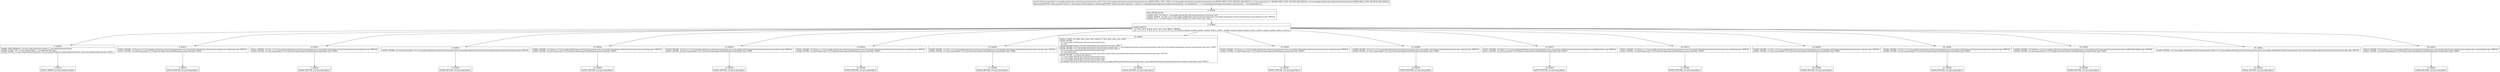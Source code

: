 digraph "CFG forcom.google.android.gms.internal.measurement.zzec.zza(Lcom\/google\/android\/gms\/internal\/measurement\/zzig;Ljava\/lang\/Class;Lcom\/google\/android\/gms\/internal\/measurement\/zzel;)Ljava\/lang\/Object;" {
Node_0 [shape=record,label="{0\:\ 0x0000|MTH_ENTER_BLOCK\l|0x0000: SGET  (r0 I:int[]) =  com.google.android.gms.internal.measurement.zzef.zzaee int[] \l0x0002: INVOKE  (r2 I:int) = (r2 I:com.google.android.gms.internal.measurement.zzig) com.google.android.gms.internal.measurement.zzig.ordinal():int type: VIRTUAL \l0x0006: AGET  (r2 I:?[int, float]) = (r0 I:?[int, float][]), (r2 I:?[int, short, byte, char]) \l}"];
Node_1 [shape=record,label="{1\:\ 0x0008|0x0008: SWITCH  \l  (r2 I:?[int, float, boolean, short, byte, char, OBJECT, ARRAY])\l k:[1, 2, 3, 4, 5, 6, 7, 8, 9, 10, 11, 12, 13, 14, 15, 16, 17] t:[0x00a3, 0x009e, 0x0095, 0x008c, 0x0083, 0x007a, 0x0071, 0x0068, 0x005f, 0x004e, 0x0045, 0x003c, 0x0033, 0x002a, 0x0025, 0x001c, 0x0013] \l}"];
Node_2 [shape=record,label="{2\:\ 0x000b|0x000b: NEW_INSTANCE  (r2 I:java.lang.RuntimeException) =  java.lang.RuntimeException \l0x000d: CONST_STR  (r3 I:java.lang.String) =  \"unsupported field type.\" \l0x000f: INVOKE  (r2 I:java.lang.RuntimeException), (r3 I:java.lang.String) java.lang.RuntimeException.\<init\>(java.lang.String):void type: DIRECT \l}"];
Node_3 [shape=record,label="{3\:\ 0x0012|0x0012: THROW  (r2 I:java.lang.Throwable) \l}"];
Node_4 [shape=record,label="{4\:\ 0x0013|0x0013: INVOKE  (r2 I:long) = (r1 I:com.google.android.gms.internal.measurement.zzec) com.google.android.gms.internal.measurement.zzec.zzsh():long type: VIRTUAL \l0x0017: INVOKE  (r2 I:java.lang.Long) = (r2 I:long) java.lang.Long.valueOf(long):java.lang.Long type: STATIC \l}"];
Node_5 [shape=record,label="{5\:\ 0x001b|0x001b: RETURN  (r2 I:java.lang.Object) \l}"];
Node_6 [shape=record,label="{6\:\ 0x001c|0x001c: INVOKE  (r2 I:int) = (r1 I:com.google.android.gms.internal.measurement.zzec) com.google.android.gms.internal.measurement.zzec.zzsp():int type: VIRTUAL \l0x0020: INVOKE  (r2 I:java.lang.Integer) = (r2 I:int) java.lang.Integer.valueOf(int):java.lang.Integer type: STATIC \l}"];
Node_7 [shape=record,label="{7\:\ 0x0024|0x0024: RETURN  (r2 I:java.lang.Object) \l}"];
Node_8 [shape=record,label="{8\:\ 0x0025|0x0025: INVOKE  (r2 I:java.lang.String) = (r1 I:com.google.android.gms.internal.measurement.zzec) com.google.android.gms.internal.measurement.zzec.zzsn():java.lang.String type: VIRTUAL \l}"];
Node_9 [shape=record,label="{9\:\ 0x0029|0x0029: RETURN  (r2 I:java.lang.Object) \l}"];
Node_10 [shape=record,label="{10\:\ 0x002a|0x002a: INVOKE  (r2 I:long) = (r1 I:com.google.android.gms.internal.measurement.zzec) com.google.android.gms.internal.measurement.zzec.zzsu():long type: VIRTUAL \l0x002e: INVOKE  (r2 I:java.lang.Long) = (r2 I:long) java.lang.Long.valueOf(long):java.lang.Long type: STATIC \l}"];
Node_11 [shape=record,label="{11\:\ 0x0032|0x0032: RETURN  (r2 I:java.lang.Object) \l}"];
Node_12 [shape=record,label="{12\:\ 0x0033|0x0033: INVOKE  (r2 I:int) = (r1 I:com.google.android.gms.internal.measurement.zzec) com.google.android.gms.internal.measurement.zzec.zzst():int type: VIRTUAL \l0x0037: INVOKE  (r2 I:java.lang.Integer) = (r2 I:int) java.lang.Integer.valueOf(int):java.lang.Integer type: STATIC \l}"];
Node_13 [shape=record,label="{13\:\ 0x003b|0x003b: RETURN  (r2 I:java.lang.Object) \l}"];
Node_14 [shape=record,label="{14\:\ 0x003c|0x003c: INVOKE  (r2 I:long) = (r1 I:com.google.android.gms.internal.measurement.zzec) com.google.android.gms.internal.measurement.zzec.zzss():long type: VIRTUAL \l0x0040: INVOKE  (r2 I:java.lang.Long) = (r2 I:long) java.lang.Long.valueOf(long):java.lang.Long type: STATIC \l}"];
Node_15 [shape=record,label="{15\:\ 0x0044|0x0044: RETURN  (r2 I:java.lang.Object) \l}"];
Node_16 [shape=record,label="{16\:\ 0x0045|0x0045: INVOKE  (r2 I:int) = (r1 I:com.google.android.gms.internal.measurement.zzec) com.google.android.gms.internal.measurement.zzec.zzsr():int type: VIRTUAL \l0x0049: INVOKE  (r2 I:java.lang.Integer) = (r2 I:int) java.lang.Integer.valueOf(int):java.lang.Integer type: STATIC \l}"];
Node_17 [shape=record,label="{17\:\ 0x004d|0x004d: RETURN  (r2 I:java.lang.Object) \l}"];
Node_18 [shape=record,label="{18\:\ 0x004e|0x004e: CONST  (r2 I:?[int, float, short, byte, char]) = (2 ?[int, float, short, byte, char]) \l0x004f: INVOKE  \l  (r1 I:com.google.android.gms.internal.measurement.zzec)\l  (r2 I:int)\l com.google.android.gms.internal.measurement.zzec.zzba(int):void type: DIRECT \l0x0052: INVOKE  (r2 I:com.google.android.gms.internal.measurement.zzgt) =  com.google.android.gms.internal.measurement.zzgt.zzvy():com.google.android.gms.internal.measurement.zzgt type: STATIC \l0x0056: INVOKE  (r2 I:com.google.android.gms.internal.measurement.zzgx) = \l  (r2 I:com.google.android.gms.internal.measurement.zzgt)\l  (r3 I:java.lang.Class)\l com.google.android.gms.internal.measurement.zzgt.zzf(java.lang.Class):com.google.android.gms.internal.measurement.zzgx type: VIRTUAL \l0x005a: INVOKE  (r2 I:java.lang.Object) = \l  (r1 I:com.google.android.gms.internal.measurement.zzec)\l  (r2 I:com.google.android.gms.internal.measurement.zzgx)\l  (r4 I:com.google.android.gms.internal.measurement.zzel)\l com.google.android.gms.internal.measurement.zzec.zzc(com.google.android.gms.internal.measurement.zzgx, com.google.android.gms.internal.measurement.zzel):java.lang.Object type: DIRECT \l}"];
Node_19 [shape=record,label="{19\:\ 0x005e|0x005e: RETURN  (r2 I:java.lang.Object) \l}"];
Node_20 [shape=record,label="{20\:\ 0x005f|0x005f: INVOKE  (r2 I:long) = (r1 I:com.google.android.gms.internal.measurement.zzec) com.google.android.gms.internal.measurement.zzec.zzsi():long type: VIRTUAL \l0x0063: INVOKE  (r2 I:java.lang.Long) = (r2 I:long) java.lang.Long.valueOf(long):java.lang.Long type: STATIC \l}"];
Node_21 [shape=record,label="{21\:\ 0x0067|0x0067: RETURN  (r2 I:java.lang.Object) \l}"];
Node_22 [shape=record,label="{22\:\ 0x0068|0x0068: INVOKE  (r2 I:int) = (r1 I:com.google.android.gms.internal.measurement.zzec) com.google.android.gms.internal.measurement.zzec.zzsj():int type: VIRTUAL \l0x006c: INVOKE  (r2 I:java.lang.Integer) = (r2 I:int) java.lang.Integer.valueOf(int):java.lang.Integer type: STATIC \l}"];
Node_23 [shape=record,label="{23\:\ 0x0070|0x0070: RETURN  (r2 I:java.lang.Object) \l}"];
Node_24 [shape=record,label="{24\:\ 0x0071|0x0071: INVOKE  (r2 I:float) = (r1 I:com.google.android.gms.internal.measurement.zzec) com.google.android.gms.internal.measurement.zzec.readFloat():float type: VIRTUAL \l0x0075: INVOKE  (r2 I:java.lang.Float) = (r2 I:float) java.lang.Float.valueOf(float):java.lang.Float type: STATIC \l}"];
Node_25 [shape=record,label="{25\:\ 0x0079|0x0079: RETURN  (r2 I:java.lang.Object) \l}"];
Node_26 [shape=record,label="{26\:\ 0x007a|0x007a: INVOKE  (r2 I:long) = (r1 I:com.google.android.gms.internal.measurement.zzec) com.google.android.gms.internal.measurement.zzec.zzsk():long type: VIRTUAL \l0x007e: INVOKE  (r2 I:java.lang.Long) = (r2 I:long) java.lang.Long.valueOf(long):java.lang.Long type: STATIC \l}"];
Node_27 [shape=record,label="{27\:\ 0x0082|0x0082: RETURN  (r2 I:java.lang.Object) \l}"];
Node_28 [shape=record,label="{28\:\ 0x0083|0x0083: INVOKE  (r2 I:int) = (r1 I:com.google.android.gms.internal.measurement.zzec) com.google.android.gms.internal.measurement.zzec.zzsl():int type: VIRTUAL \l0x0087: INVOKE  (r2 I:java.lang.Integer) = (r2 I:int) java.lang.Integer.valueOf(int):java.lang.Integer type: STATIC \l}"];
Node_29 [shape=record,label="{29\:\ 0x008b|0x008b: RETURN  (r2 I:java.lang.Object) \l}"];
Node_30 [shape=record,label="{30\:\ 0x008c|0x008c: INVOKE  (r2 I:int) = (r1 I:com.google.android.gms.internal.measurement.zzec) com.google.android.gms.internal.measurement.zzec.zzsq():int type: VIRTUAL \l0x0090: INVOKE  (r2 I:java.lang.Integer) = (r2 I:int) java.lang.Integer.valueOf(int):java.lang.Integer type: STATIC \l}"];
Node_31 [shape=record,label="{31\:\ 0x0094|0x0094: RETURN  (r2 I:java.lang.Object) \l}"];
Node_32 [shape=record,label="{32\:\ 0x0095|0x0095: INVOKE  (r2 I:double) = (r1 I:com.google.android.gms.internal.measurement.zzec) com.google.android.gms.internal.measurement.zzec.readDouble():double type: VIRTUAL \l0x0099: INVOKE  (r2 I:java.lang.Double) = (r2 I:double) java.lang.Double.valueOf(double):java.lang.Double type: STATIC \l}"];
Node_33 [shape=record,label="{33\:\ 0x009d|0x009d: RETURN  (r2 I:java.lang.Object) \l}"];
Node_34 [shape=record,label="{34\:\ 0x009e|0x009e: INVOKE  (r2 I:com.google.android.gms.internal.measurement.zzdp) = (r1 I:com.google.android.gms.internal.measurement.zzec) com.google.android.gms.internal.measurement.zzec.zzso():com.google.android.gms.internal.measurement.zzdp type: VIRTUAL \l}"];
Node_35 [shape=record,label="{35\:\ 0x00a2|0x00a2: RETURN  (r2 I:java.lang.Object) \l}"];
Node_36 [shape=record,label="{36\:\ 0x00a3|0x00a3: INVOKE  (r2 I:boolean) = (r1 I:com.google.android.gms.internal.measurement.zzec) com.google.android.gms.internal.measurement.zzec.zzsm():boolean type: VIRTUAL \l0x00a7: INVOKE  (r2 I:java.lang.Boolean) = (r2 I:boolean) java.lang.Boolean.valueOf(boolean):java.lang.Boolean type: STATIC \l}"];
Node_37 [shape=record,label="{37\:\ 0x00ab|0x00ab: RETURN  (r2 I:java.lang.Object) \l}"];
MethodNode[shape=record,label="{private final java.lang.Object com.google.android.gms.internal.measurement.zzec.zza((r1 'this' I:com.google.android.gms.internal.measurement.zzec A[IMMUTABLE_TYPE, THIS]), (r2 I:com.google.android.gms.internal.measurement.zzig A[IMMUTABLE_TYPE, METHOD_ARGUMENT]), (r3 I:java.lang.Class\<?\> A[IMMUTABLE_TYPE, METHOD_ARGUMENT]), (r4 I:com.google.android.gms.internal.measurement.zzel A[IMMUTABLE_TYPE, METHOD_ARGUMENT]))  | Annotation[SYSTEM, dalvik.annotation.Throws, \{value=[java.io.IOException]\}], Annotation[SYSTEM, dalvik.annotation.Signature, \{value=[(, Lcom\/google\/android\/gms\/internal\/measurement\/zzig;, Ljava\/lang\/Class\<, *\>;, Lcom\/google\/android\/gms\/internal\/measurement\/zzel;, ), Ljava\/lang\/Object;]\}]\l}"];
MethodNode -> Node_0;
Node_0 -> Node_1;
Node_1 -> Node_2;
Node_1 -> Node_4;
Node_1 -> Node_6;
Node_1 -> Node_8;
Node_1 -> Node_10;
Node_1 -> Node_12;
Node_1 -> Node_14;
Node_1 -> Node_16;
Node_1 -> Node_18;
Node_1 -> Node_20;
Node_1 -> Node_22;
Node_1 -> Node_24;
Node_1 -> Node_26;
Node_1 -> Node_28;
Node_1 -> Node_30;
Node_1 -> Node_32;
Node_1 -> Node_34;
Node_1 -> Node_36;
Node_2 -> Node_3;
Node_4 -> Node_5;
Node_6 -> Node_7;
Node_8 -> Node_9;
Node_10 -> Node_11;
Node_12 -> Node_13;
Node_14 -> Node_15;
Node_16 -> Node_17;
Node_18 -> Node_19;
Node_20 -> Node_21;
Node_22 -> Node_23;
Node_24 -> Node_25;
Node_26 -> Node_27;
Node_28 -> Node_29;
Node_30 -> Node_31;
Node_32 -> Node_33;
Node_34 -> Node_35;
Node_36 -> Node_37;
}

